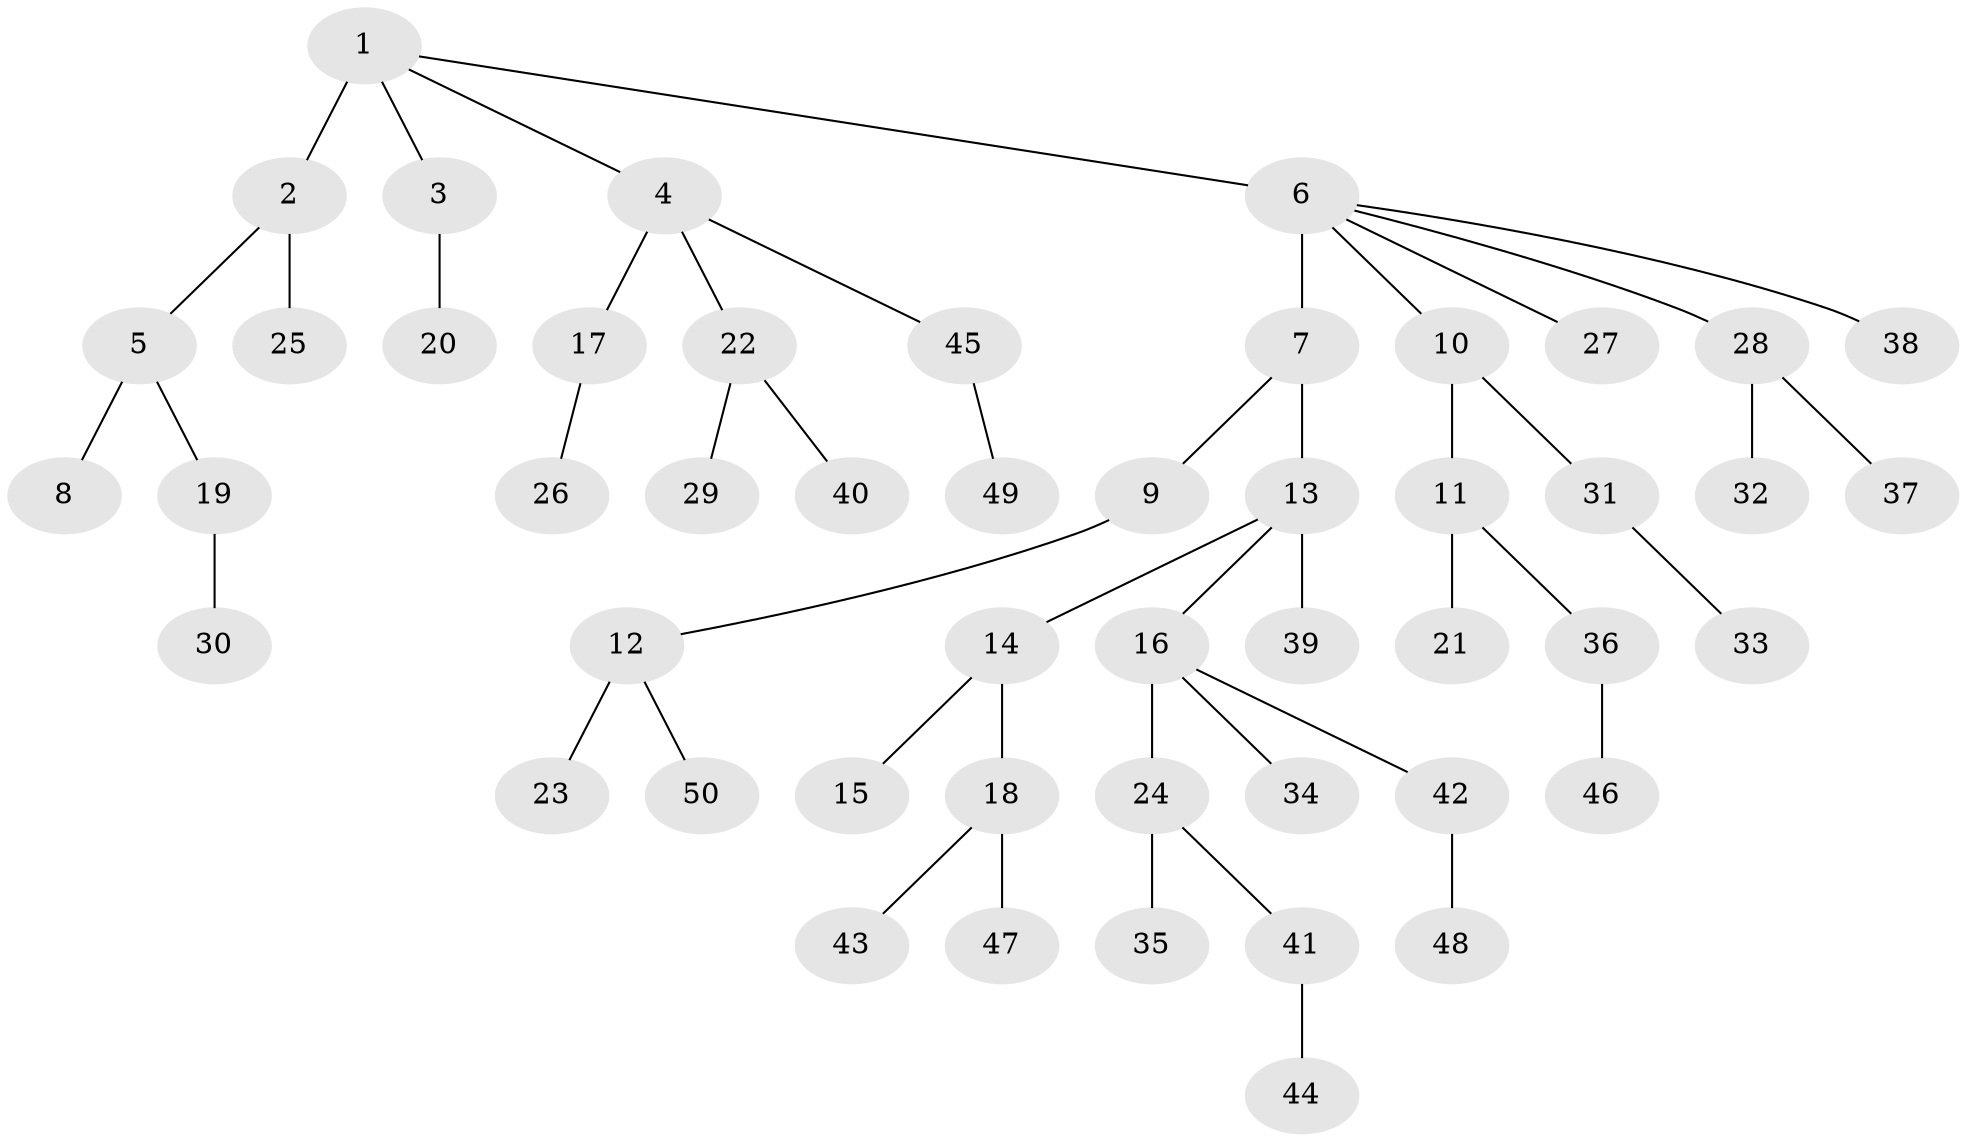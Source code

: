 // original degree distribution, {4: 0.07, 6: 0.01, 3: 0.12, 5: 0.04, 2: 0.19, 8: 0.01, 1: 0.55, 7: 0.01}
// Generated by graph-tools (version 1.1) at 2025/37/03/09/25 02:37:02]
// undirected, 50 vertices, 49 edges
graph export_dot {
graph [start="1"]
  node [color=gray90,style=filled];
  1;
  2;
  3;
  4;
  5;
  6;
  7;
  8;
  9;
  10;
  11;
  12;
  13;
  14;
  15;
  16;
  17;
  18;
  19;
  20;
  21;
  22;
  23;
  24;
  25;
  26;
  27;
  28;
  29;
  30;
  31;
  32;
  33;
  34;
  35;
  36;
  37;
  38;
  39;
  40;
  41;
  42;
  43;
  44;
  45;
  46;
  47;
  48;
  49;
  50;
  1 -- 2 [weight=3.0];
  1 -- 3 [weight=1.0];
  1 -- 4 [weight=1.0];
  1 -- 6 [weight=1.0];
  2 -- 5 [weight=1.0];
  2 -- 25 [weight=1.0];
  3 -- 20 [weight=1.0];
  4 -- 17 [weight=1.0];
  4 -- 22 [weight=1.0];
  4 -- 45 [weight=1.0];
  5 -- 8 [weight=1.0];
  5 -- 19 [weight=1.0];
  6 -- 7 [weight=5.0];
  6 -- 10 [weight=1.0];
  6 -- 27 [weight=1.0];
  6 -- 28 [weight=1.0];
  6 -- 38 [weight=1.0];
  7 -- 9 [weight=1.0];
  7 -- 13 [weight=1.0];
  9 -- 12 [weight=1.0];
  10 -- 11 [weight=1.0];
  10 -- 31 [weight=1.0];
  11 -- 21 [weight=1.0];
  11 -- 36 [weight=1.0];
  12 -- 23 [weight=2.0];
  12 -- 50 [weight=1.0];
  13 -- 14 [weight=1.0];
  13 -- 16 [weight=1.0];
  13 -- 39 [weight=3.0];
  14 -- 15 [weight=1.0];
  14 -- 18 [weight=1.0];
  16 -- 24 [weight=1.0];
  16 -- 34 [weight=1.0];
  16 -- 42 [weight=1.0];
  17 -- 26 [weight=1.0];
  18 -- 43 [weight=2.0];
  18 -- 47 [weight=1.0];
  19 -- 30 [weight=2.0];
  22 -- 29 [weight=2.0];
  22 -- 40 [weight=1.0];
  24 -- 35 [weight=1.0];
  24 -- 41 [weight=1.0];
  28 -- 32 [weight=3.0];
  28 -- 37 [weight=1.0];
  31 -- 33 [weight=1.0];
  36 -- 46 [weight=1.0];
  41 -- 44 [weight=1.0];
  42 -- 48 [weight=1.0];
  45 -- 49 [weight=1.0];
}
